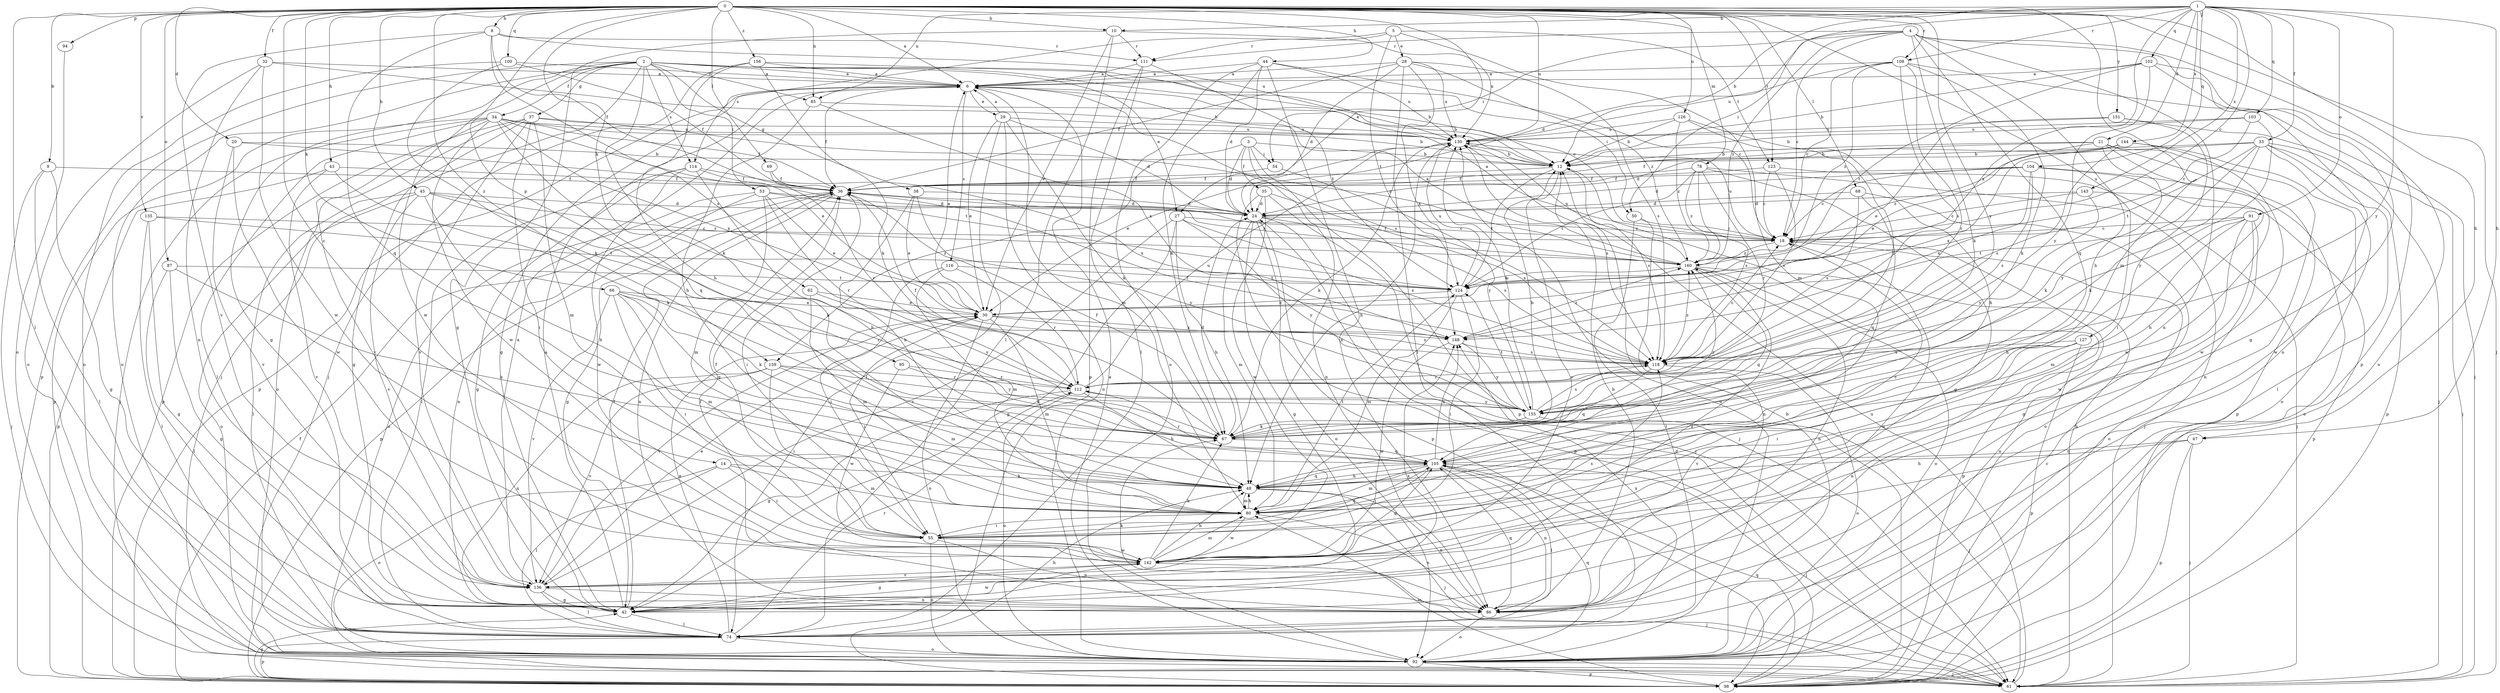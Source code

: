 strict digraph  {
0;
1;
2;
3;
4;
5;
6;
8;
9;
10;
12;
14;
18;
20;
21;
24;
27;
28;
29;
30;
32;
33;
34;
35;
36;
37;
38;
42;
43;
44;
45;
47;
48;
50;
53;
54;
55;
61;
62;
66;
67;
68;
69;
74;
78;
80;
85;
86;
87;
91;
92;
94;
95;
98;
100;
102;
103;
104;
105;
108;
111;
112;
114;
116;
118;
123;
124;
126;
127;
130;
135;
136;
142;
143;
144;
148;
151;
155;
156;
159;
160;
0 -> 6  [label=a];
0 -> 8  [label=b];
0 -> 9  [label=b];
0 -> 10  [label=b];
0 -> 14  [label=c];
0 -> 20  [label=d];
0 -> 27  [label=e];
0 -> 32  [label=f];
0 -> 43  [label=h];
0 -> 44  [label=h];
0 -> 45  [label=h];
0 -> 47  [label=h];
0 -> 61  [label=j];
0 -> 62  [label=k];
0 -> 66  [label=k];
0 -> 68  [label=l];
0 -> 69  [label=l];
0 -> 74  [label=l];
0 -> 78  [label=m];
0 -> 80  [label=m];
0 -> 85  [label=n];
0 -> 87  [label=o];
0 -> 94  [label=p];
0 -> 95  [label=p];
0 -> 100  [label=q];
0 -> 108  [label=r];
0 -> 123  [label=t];
0 -> 126  [label=u];
0 -> 127  [label=u];
0 -> 130  [label=u];
0 -> 135  [label=v];
0 -> 151  [label=y];
0 -> 155  [label=y];
0 -> 156  [label=z];
0 -> 159  [label=z];
1 -> 10  [label=b];
1 -> 12  [label=b];
1 -> 18  [label=c];
1 -> 21  [label=d];
1 -> 33  [label=f];
1 -> 47  [label=h];
1 -> 50  [label=i];
1 -> 85  [label=n];
1 -> 91  [label=o];
1 -> 102  [label=q];
1 -> 103  [label=q];
1 -> 104  [label=q];
1 -> 108  [label=r];
1 -> 143  [label=x];
1 -> 144  [label=x];
1 -> 148  [label=x];
1 -> 155  [label=y];
2 -> 6  [label=a];
2 -> 18  [label=c];
2 -> 27  [label=e];
2 -> 34  [label=f];
2 -> 37  [label=g];
2 -> 38  [label=g];
2 -> 42  [label=g];
2 -> 50  [label=i];
2 -> 53  [label=i];
2 -> 61  [label=j];
2 -> 67  [label=k];
2 -> 85  [label=n];
2 -> 92  [label=o];
2 -> 98  [label=p];
2 -> 114  [label=s];
2 -> 142  [label=w];
3 -> 12  [label=b];
3 -> 24  [label=d];
3 -> 35  [label=f];
3 -> 54  [label=i];
3 -> 86  [label=n];
3 -> 98  [label=p];
3 -> 159  [label=z];
4 -> 18  [label=c];
4 -> 24  [label=d];
4 -> 48  [label=h];
4 -> 54  [label=i];
4 -> 67  [label=k];
4 -> 86  [label=n];
4 -> 92  [label=o];
4 -> 98  [label=p];
4 -> 105  [label=q];
4 -> 111  [label=r];
4 -> 160  [label=z];
5 -> 28  [label=e];
5 -> 80  [label=m];
5 -> 111  [label=r];
5 -> 114  [label=s];
5 -> 123  [label=t];
5 -> 124  [label=t];
6 -> 29  [label=e];
6 -> 36  [label=f];
6 -> 42  [label=g];
6 -> 80  [label=m];
6 -> 98  [label=p];
6 -> 116  [label=s];
6 -> 118  [label=s];
8 -> 36  [label=f];
8 -> 105  [label=q];
8 -> 111  [label=r];
8 -> 118  [label=s];
8 -> 130  [label=u];
8 -> 136  [label=v];
9 -> 36  [label=f];
9 -> 42  [label=g];
9 -> 61  [label=j];
9 -> 74  [label=l];
10 -> 30  [label=e];
10 -> 42  [label=g];
10 -> 74  [label=l];
10 -> 111  [label=r];
10 -> 130  [label=u];
12 -> 36  [label=f];
12 -> 118  [label=s];
12 -> 124  [label=t];
12 -> 136  [label=v];
14 -> 48  [label=h];
14 -> 55  [label=i];
14 -> 74  [label=l];
14 -> 80  [label=m];
14 -> 92  [label=o];
18 -> 6  [label=a];
18 -> 86  [label=n];
18 -> 92  [label=o];
18 -> 130  [label=u];
18 -> 160  [label=z];
20 -> 12  [label=b];
20 -> 124  [label=t];
20 -> 136  [label=v];
20 -> 142  [label=w];
21 -> 12  [label=b];
21 -> 30  [label=e];
21 -> 36  [label=f];
21 -> 67  [label=k];
21 -> 86  [label=n];
21 -> 98  [label=p];
21 -> 142  [label=w];
24 -> 18  [label=c];
24 -> 42  [label=g];
24 -> 61  [label=j];
24 -> 80  [label=m];
24 -> 92  [label=o];
24 -> 98  [label=p];
24 -> 118  [label=s];
27 -> 18  [label=c];
27 -> 42  [label=g];
27 -> 48  [label=h];
27 -> 118  [label=s];
27 -> 136  [label=v];
27 -> 155  [label=y];
28 -> 6  [label=a];
28 -> 24  [label=d];
28 -> 36  [label=f];
28 -> 74  [label=l];
28 -> 118  [label=s];
28 -> 130  [label=u];
28 -> 148  [label=x];
28 -> 160  [label=z];
29 -> 6  [label=a];
29 -> 24  [label=d];
29 -> 30  [label=e];
29 -> 67  [label=k];
29 -> 74  [label=l];
29 -> 92  [label=o];
29 -> 130  [label=u];
30 -> 6  [label=a];
30 -> 55  [label=i];
30 -> 80  [label=m];
30 -> 92  [label=o];
30 -> 118  [label=s];
30 -> 136  [label=v];
30 -> 148  [label=x];
32 -> 6  [label=a];
32 -> 12  [label=b];
32 -> 86  [label=n];
32 -> 92  [label=o];
32 -> 142  [label=w];
33 -> 12  [label=b];
33 -> 24  [label=d];
33 -> 61  [label=j];
33 -> 67  [label=k];
33 -> 74  [label=l];
33 -> 98  [label=p];
33 -> 124  [label=t];
33 -> 142  [label=w];
33 -> 155  [label=y];
34 -> 12  [label=b];
34 -> 30  [label=e];
34 -> 36  [label=f];
34 -> 61  [label=j];
34 -> 74  [label=l];
34 -> 98  [label=p];
34 -> 105  [label=q];
34 -> 130  [label=u];
34 -> 136  [label=v];
34 -> 142  [label=w];
34 -> 148  [label=x];
35 -> 24  [label=d];
35 -> 61  [label=j];
35 -> 98  [label=p];
35 -> 118  [label=s];
35 -> 142  [label=w];
36 -> 24  [label=d];
36 -> 42  [label=g];
36 -> 55  [label=i];
36 -> 86  [label=n];
36 -> 98  [label=p];
37 -> 42  [label=g];
37 -> 55  [label=i];
37 -> 80  [label=m];
37 -> 92  [label=o];
37 -> 98  [label=p];
37 -> 130  [label=u];
37 -> 136  [label=v];
37 -> 160  [label=z];
38 -> 24  [label=d];
38 -> 30  [label=e];
38 -> 48  [label=h];
38 -> 155  [label=y];
42 -> 6  [label=a];
42 -> 36  [label=f];
42 -> 74  [label=l];
42 -> 142  [label=w];
42 -> 148  [label=x];
43 -> 36  [label=f];
43 -> 67  [label=k];
43 -> 98  [label=p];
43 -> 136  [label=v];
44 -> 6  [label=a];
44 -> 18  [label=c];
44 -> 24  [label=d];
44 -> 67  [label=k];
44 -> 86  [label=n];
44 -> 92  [label=o];
44 -> 130  [label=u];
45 -> 24  [label=d];
45 -> 48  [label=h];
45 -> 67  [label=k];
45 -> 74  [label=l];
45 -> 92  [label=o];
45 -> 136  [label=v];
45 -> 160  [label=z];
47 -> 48  [label=h];
47 -> 61  [label=j];
47 -> 98  [label=p];
47 -> 105  [label=q];
48 -> 61  [label=j];
48 -> 80  [label=m];
48 -> 86  [label=n];
48 -> 105  [label=q];
50 -> 18  [label=c];
50 -> 74  [label=l];
50 -> 86  [label=n];
53 -> 24  [label=d];
53 -> 30  [label=e];
53 -> 80  [label=m];
53 -> 86  [label=n];
53 -> 92  [label=o];
53 -> 112  [label=r];
53 -> 160  [label=z];
54 -> 36  [label=f];
54 -> 155  [label=y];
55 -> 36  [label=f];
55 -> 86  [label=n];
55 -> 92  [label=o];
55 -> 105  [label=q];
55 -> 142  [label=w];
61 -> 12  [label=b];
61 -> 24  [label=d];
61 -> 130  [label=u];
62 -> 30  [label=e];
62 -> 80  [label=m];
62 -> 155  [label=y];
66 -> 30  [label=e];
66 -> 55  [label=i];
66 -> 67  [label=k];
66 -> 80  [label=m];
66 -> 105  [label=q];
66 -> 112  [label=r];
66 -> 136  [label=v];
67 -> 12  [label=b];
67 -> 24  [label=d];
67 -> 36  [label=f];
67 -> 105  [label=q];
67 -> 160  [label=z];
68 -> 24  [label=d];
68 -> 92  [label=o];
68 -> 105  [label=q];
68 -> 118  [label=s];
69 -> 36  [label=f];
69 -> 112  [label=r];
74 -> 30  [label=e];
74 -> 48  [label=h];
74 -> 92  [label=o];
74 -> 98  [label=p];
74 -> 112  [label=r];
74 -> 148  [label=x];
78 -> 36  [label=f];
78 -> 42  [label=g];
78 -> 61  [label=j];
78 -> 112  [label=r];
78 -> 118  [label=s];
78 -> 124  [label=t];
78 -> 160  [label=z];
80 -> 18  [label=c];
80 -> 48  [label=h];
80 -> 55  [label=i];
80 -> 86  [label=n];
80 -> 124  [label=t];
80 -> 142  [label=w];
85 -> 12  [label=b];
85 -> 48  [label=h];
85 -> 148  [label=x];
86 -> 12  [label=b];
86 -> 36  [label=f];
86 -> 67  [label=k];
86 -> 92  [label=o];
86 -> 105  [label=q];
87 -> 42  [label=g];
87 -> 48  [label=h];
87 -> 74  [label=l];
87 -> 124  [label=t];
91 -> 18  [label=c];
91 -> 42  [label=g];
91 -> 48  [label=h];
91 -> 80  [label=m];
91 -> 92  [label=o];
91 -> 124  [label=t];
91 -> 142  [label=w];
92 -> 6  [label=a];
92 -> 12  [label=b];
92 -> 61  [label=j];
92 -> 98  [label=p];
92 -> 105  [label=q];
92 -> 130  [label=u];
94 -> 92  [label=o];
95 -> 67  [label=k];
95 -> 112  [label=r];
95 -> 142  [label=w];
98 -> 18  [label=c];
98 -> 36  [label=f];
98 -> 42  [label=g];
98 -> 80  [label=m];
98 -> 105  [label=q];
100 -> 6  [label=a];
100 -> 36  [label=f];
100 -> 67  [label=k];
100 -> 92  [label=o];
102 -> 6  [label=a];
102 -> 12  [label=b];
102 -> 42  [label=g];
102 -> 92  [label=o];
102 -> 124  [label=t];
102 -> 155  [label=y];
103 -> 12  [label=b];
103 -> 18  [label=c];
103 -> 130  [label=u];
103 -> 155  [label=y];
104 -> 18  [label=c];
104 -> 24  [label=d];
104 -> 36  [label=f];
104 -> 48  [label=h];
104 -> 92  [label=o];
104 -> 118  [label=s];
104 -> 148  [label=x];
105 -> 48  [label=h];
105 -> 55  [label=i];
105 -> 61  [label=j];
105 -> 74  [label=l];
105 -> 80  [label=m];
105 -> 86  [label=n];
105 -> 112  [label=r];
105 -> 148  [label=x];
108 -> 6  [label=a];
108 -> 18  [label=c];
108 -> 61  [label=j];
108 -> 67  [label=k];
108 -> 112  [label=r];
108 -> 118  [label=s];
108 -> 130  [label=u];
108 -> 160  [label=z];
111 -> 6  [label=a];
111 -> 74  [label=l];
111 -> 98  [label=p];
111 -> 124  [label=t];
112 -> 36  [label=f];
112 -> 42  [label=g];
112 -> 48  [label=h];
112 -> 92  [label=o];
112 -> 130  [label=u];
112 -> 155  [label=y];
114 -> 36  [label=f];
114 -> 42  [label=g];
114 -> 48  [label=h];
114 -> 74  [label=l];
114 -> 142  [label=w];
114 -> 148  [label=x];
116 -> 55  [label=i];
116 -> 80  [label=m];
116 -> 112  [label=r];
116 -> 124  [label=t];
118 -> 18  [label=c];
118 -> 36  [label=f];
118 -> 92  [label=o];
118 -> 105  [label=q];
118 -> 112  [label=r];
118 -> 160  [label=z];
123 -> 18  [label=c];
123 -> 36  [label=f];
123 -> 61  [label=j];
123 -> 118  [label=s];
124 -> 30  [label=e];
124 -> 55  [label=i];
124 -> 80  [label=m];
124 -> 130  [label=u];
126 -> 12  [label=b];
126 -> 48  [label=h];
126 -> 112  [label=r];
126 -> 130  [label=u];
126 -> 160  [label=z];
127 -> 55  [label=i];
127 -> 86  [label=n];
127 -> 98  [label=p];
127 -> 118  [label=s];
127 -> 136  [label=v];
130 -> 12  [label=b];
130 -> 30  [label=e];
130 -> 48  [label=h];
130 -> 67  [label=k];
130 -> 118  [label=s];
135 -> 18  [label=c];
135 -> 42  [label=g];
135 -> 74  [label=l];
135 -> 124  [label=t];
136 -> 6  [label=a];
136 -> 30  [label=e];
136 -> 42  [label=g];
136 -> 74  [label=l];
136 -> 86  [label=n];
136 -> 160  [label=z];
142 -> 42  [label=g];
142 -> 48  [label=h];
142 -> 61  [label=j];
142 -> 67  [label=k];
142 -> 80  [label=m];
142 -> 105  [label=q];
142 -> 118  [label=s];
142 -> 136  [label=v];
143 -> 18  [label=c];
143 -> 24  [label=d];
143 -> 98  [label=p];
143 -> 155  [label=y];
144 -> 12  [label=b];
144 -> 92  [label=o];
144 -> 118  [label=s];
144 -> 142  [label=w];
144 -> 148  [label=x];
144 -> 160  [label=z];
148 -> 118  [label=s];
148 -> 142  [label=w];
148 -> 155  [label=y];
148 -> 160  [label=z];
151 -> 30  [label=e];
151 -> 55  [label=i];
151 -> 61  [label=j];
151 -> 130  [label=u];
155 -> 61  [label=j];
155 -> 67  [label=k];
155 -> 118  [label=s];
155 -> 124  [label=t];
155 -> 130  [label=u];
156 -> 6  [label=a];
156 -> 12  [label=b];
156 -> 48  [label=h];
156 -> 61  [label=j];
156 -> 67  [label=k];
159 -> 55  [label=i];
159 -> 80  [label=m];
159 -> 86  [label=n];
159 -> 112  [label=r];
159 -> 136  [label=v];
159 -> 155  [label=y];
160 -> 6  [label=a];
160 -> 36  [label=f];
160 -> 86  [label=n];
160 -> 92  [label=o];
160 -> 98  [label=p];
160 -> 105  [label=q];
160 -> 124  [label=t];
160 -> 130  [label=u];
}

